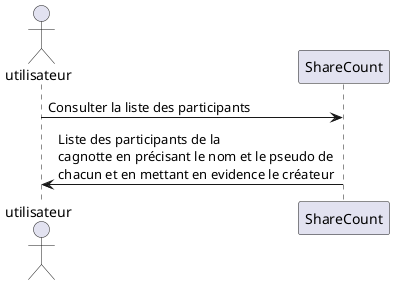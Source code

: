 @startuml  Consulter la liste des participants à la cagnotte

actor utilisateur as user
participant ShareCount as sc

user -> sc 	: Consulter la liste des participants
user <- sc 	: Liste des participants de la \ncagnotte en précisant le nom et le pseudo de \nchacun et en mettant en evidence le créateur
@enduml